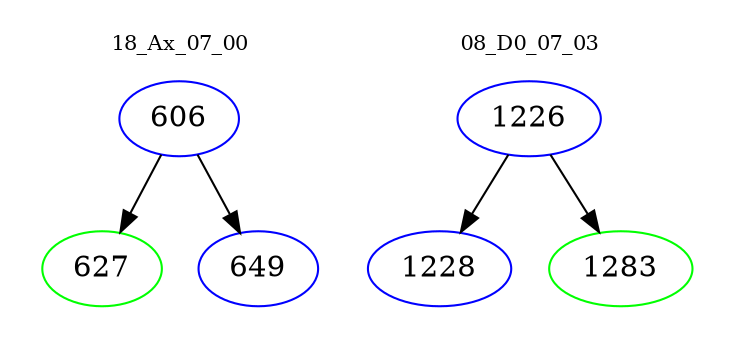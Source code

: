 digraph{
subgraph cluster_0 {
color = white
label = "18_Ax_07_00";
fontsize=10;
T0_606 [label="606", color="blue"]
T0_606 -> T0_627 [color="black"]
T0_627 [label="627", color="green"]
T0_606 -> T0_649 [color="black"]
T0_649 [label="649", color="blue"]
}
subgraph cluster_1 {
color = white
label = "08_D0_07_03";
fontsize=10;
T1_1226 [label="1226", color="blue"]
T1_1226 -> T1_1228 [color="black"]
T1_1228 [label="1228", color="blue"]
T1_1226 -> T1_1283 [color="black"]
T1_1283 [label="1283", color="green"]
}
}
